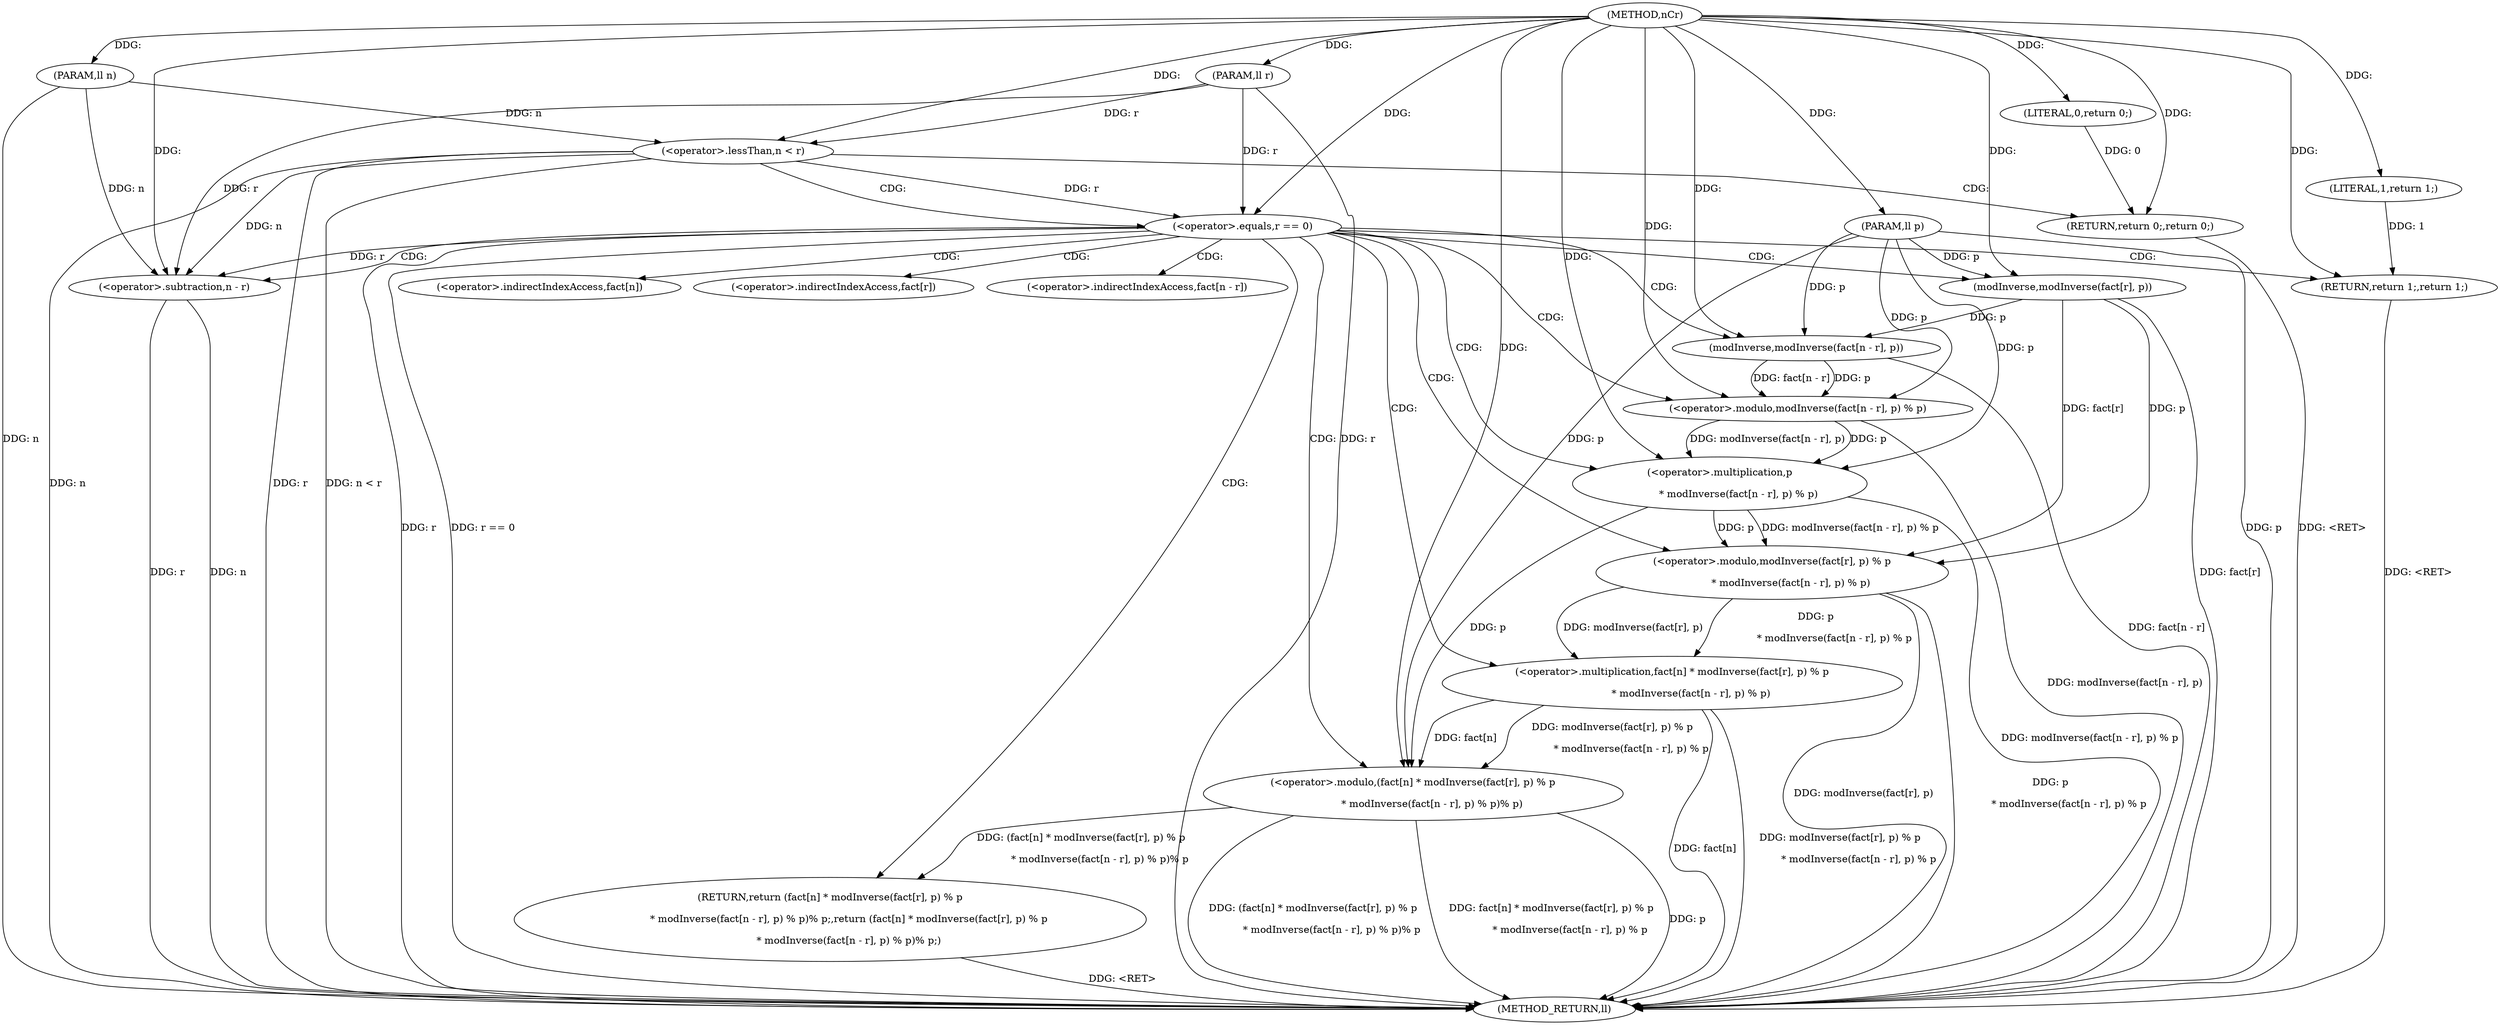 digraph "nCr" {  
"1000232" [label = "(METHOD,nCr)" ]
"1000273" [label = "(METHOD_RETURN,ll)" ]
"1000233" [label = "(PARAM,ll n)" ]
"1000234" [label = "(PARAM,ll r)" ]
"1000235" [label = "(PARAM,ll p)" ]
"1000249" [label = "(RETURN,return (fact[n] * modInverse(fact[r], p) % p\n            * modInverse(fact[n - r], p) % p)% p;,return (fact[n] * modInverse(fact[r], p) % p\n            * modInverse(fact[n - r], p) % p)% p;)" ]
"1000238" [label = "(<operator>.lessThan,n < r)" ]
"1000241" [label = "(RETURN,return 0;,return 0;)" ]
"1000244" [label = "(<operator>.equals,r == 0)" ]
"1000247" [label = "(RETURN,return 1;,return 1;)" ]
"1000250" [label = "(<operator>.modulo,(fact[n] * modInverse(fact[r], p) % p\n            * modInverse(fact[n - r], p) % p)% p)" ]
"1000242" [label = "(LITERAL,0,return 0;)" ]
"1000248" [label = "(LITERAL,1,return 1;)" ]
"1000251" [label = "(<operator>.multiplication,fact[n] * modInverse(fact[r], p) % p\n            * modInverse(fact[n - r], p) % p)" ]
"1000255" [label = "(<operator>.modulo,modInverse(fact[r], p) % p\n            * modInverse(fact[n - r], p) % p)" ]
"1000256" [label = "(modInverse,modInverse(fact[r], p))" ]
"1000261" [label = "(<operator>.multiplication,p\n            * modInverse(fact[n - r], p) % p)" ]
"1000263" [label = "(<operator>.modulo,modInverse(fact[n - r], p) % p)" ]
"1000264" [label = "(modInverse,modInverse(fact[n - r], p))" ]
"1000267" [label = "(<operator>.subtraction,n - r)" ]
"1000252" [label = "(<operator>.indirectIndexAccess,fact[n])" ]
"1000257" [label = "(<operator>.indirectIndexAccess,fact[r])" ]
"1000265" [label = "(<operator>.indirectIndexAccess,fact[n - r])" ]
  "1000247" -> "1000273"  [ label = "DDG: <RET>"] 
  "1000233" -> "1000273"  [ label = "DDG: n"] 
  "1000234" -> "1000273"  [ label = "DDG: r"] 
  "1000235" -> "1000273"  [ label = "DDG: p"] 
  "1000238" -> "1000273"  [ label = "DDG: n"] 
  "1000238" -> "1000273"  [ label = "DDG: r"] 
  "1000238" -> "1000273"  [ label = "DDG: n < r"] 
  "1000244" -> "1000273"  [ label = "DDG: r"] 
  "1000244" -> "1000273"  [ label = "DDG: r == 0"] 
  "1000251" -> "1000273"  [ label = "DDG: fact[n]"] 
  "1000256" -> "1000273"  [ label = "DDG: fact[r]"] 
  "1000255" -> "1000273"  [ label = "DDG: modInverse(fact[r], p)"] 
  "1000267" -> "1000273"  [ label = "DDG: n"] 
  "1000267" -> "1000273"  [ label = "DDG: r"] 
  "1000264" -> "1000273"  [ label = "DDG: fact[n - r]"] 
  "1000263" -> "1000273"  [ label = "DDG: modInverse(fact[n - r], p)"] 
  "1000261" -> "1000273"  [ label = "DDG: modInverse(fact[n - r], p) % p"] 
  "1000255" -> "1000273"  [ label = "DDG: p\n            * modInverse(fact[n - r], p) % p"] 
  "1000251" -> "1000273"  [ label = "DDG: modInverse(fact[r], p) % p\n            * modInverse(fact[n - r], p) % p"] 
  "1000250" -> "1000273"  [ label = "DDG: fact[n] * modInverse(fact[r], p) % p\n            * modInverse(fact[n - r], p) % p"] 
  "1000250" -> "1000273"  [ label = "DDG: p"] 
  "1000250" -> "1000273"  [ label = "DDG: (fact[n] * modInverse(fact[r], p) % p\n            * modInverse(fact[n - r], p) % p)% p"] 
  "1000241" -> "1000273"  [ label = "DDG: <RET>"] 
  "1000249" -> "1000273"  [ label = "DDG: <RET>"] 
  "1000232" -> "1000233"  [ label = "DDG: "] 
  "1000232" -> "1000234"  [ label = "DDG: "] 
  "1000232" -> "1000235"  [ label = "DDG: "] 
  "1000250" -> "1000249"  [ label = "DDG: (fact[n] * modInverse(fact[r], p) % p\n            * modInverse(fact[n - r], p) % p)% p"] 
  "1000242" -> "1000241"  [ label = "DDG: 0"] 
  "1000232" -> "1000241"  [ label = "DDG: "] 
  "1000248" -> "1000247"  [ label = "DDG: 1"] 
  "1000232" -> "1000247"  [ label = "DDG: "] 
  "1000233" -> "1000238"  [ label = "DDG: n"] 
  "1000232" -> "1000238"  [ label = "DDG: "] 
  "1000234" -> "1000238"  [ label = "DDG: r"] 
  "1000232" -> "1000242"  [ label = "DDG: "] 
  "1000238" -> "1000244"  [ label = "DDG: r"] 
  "1000234" -> "1000244"  [ label = "DDG: r"] 
  "1000232" -> "1000244"  [ label = "DDG: "] 
  "1000232" -> "1000248"  [ label = "DDG: "] 
  "1000251" -> "1000250"  [ label = "DDG: modInverse(fact[r], p) % p\n            * modInverse(fact[n - r], p) % p"] 
  "1000251" -> "1000250"  [ label = "DDG: fact[n]"] 
  "1000261" -> "1000250"  [ label = "DDG: p"] 
  "1000235" -> "1000250"  [ label = "DDG: p"] 
  "1000232" -> "1000250"  [ label = "DDG: "] 
  "1000255" -> "1000251"  [ label = "DDG: modInverse(fact[r], p)"] 
  "1000255" -> "1000251"  [ label = "DDG: p\n            * modInverse(fact[n - r], p) % p"] 
  "1000256" -> "1000255"  [ label = "DDG: p"] 
  "1000256" -> "1000255"  [ label = "DDG: fact[r]"] 
  "1000261" -> "1000255"  [ label = "DDG: modInverse(fact[n - r], p) % p"] 
  "1000261" -> "1000255"  [ label = "DDG: p"] 
  "1000235" -> "1000256"  [ label = "DDG: p"] 
  "1000232" -> "1000256"  [ label = "DDG: "] 
  "1000263" -> "1000261"  [ label = "DDG: p"] 
  "1000235" -> "1000261"  [ label = "DDG: p"] 
  "1000232" -> "1000261"  [ label = "DDG: "] 
  "1000263" -> "1000261"  [ label = "DDG: modInverse(fact[n - r], p)"] 
  "1000264" -> "1000263"  [ label = "DDG: p"] 
  "1000264" -> "1000263"  [ label = "DDG: fact[n - r]"] 
  "1000235" -> "1000263"  [ label = "DDG: p"] 
  "1000232" -> "1000263"  [ label = "DDG: "] 
  "1000256" -> "1000264"  [ label = "DDG: p"] 
  "1000235" -> "1000264"  [ label = "DDG: p"] 
  "1000232" -> "1000264"  [ label = "DDG: "] 
  "1000238" -> "1000267"  [ label = "DDG: n"] 
  "1000233" -> "1000267"  [ label = "DDG: n"] 
  "1000232" -> "1000267"  [ label = "DDG: "] 
  "1000244" -> "1000267"  [ label = "DDG: r"] 
  "1000234" -> "1000267"  [ label = "DDG: r"] 
  "1000238" -> "1000241"  [ label = "CDG: "] 
  "1000238" -> "1000244"  [ label = "CDG: "] 
  "1000244" -> "1000247"  [ label = "CDG: "] 
  "1000244" -> "1000261"  [ label = "CDG: "] 
  "1000244" -> "1000252"  [ label = "CDG: "] 
  "1000244" -> "1000267"  [ label = "CDG: "] 
  "1000244" -> "1000250"  [ label = "CDG: "] 
  "1000244" -> "1000249"  [ label = "CDG: "] 
  "1000244" -> "1000265"  [ label = "CDG: "] 
  "1000244" -> "1000257"  [ label = "CDG: "] 
  "1000244" -> "1000264"  [ label = "CDG: "] 
  "1000244" -> "1000256"  [ label = "CDG: "] 
  "1000244" -> "1000263"  [ label = "CDG: "] 
  "1000244" -> "1000255"  [ label = "CDG: "] 
  "1000244" -> "1000251"  [ label = "CDG: "] 
}
